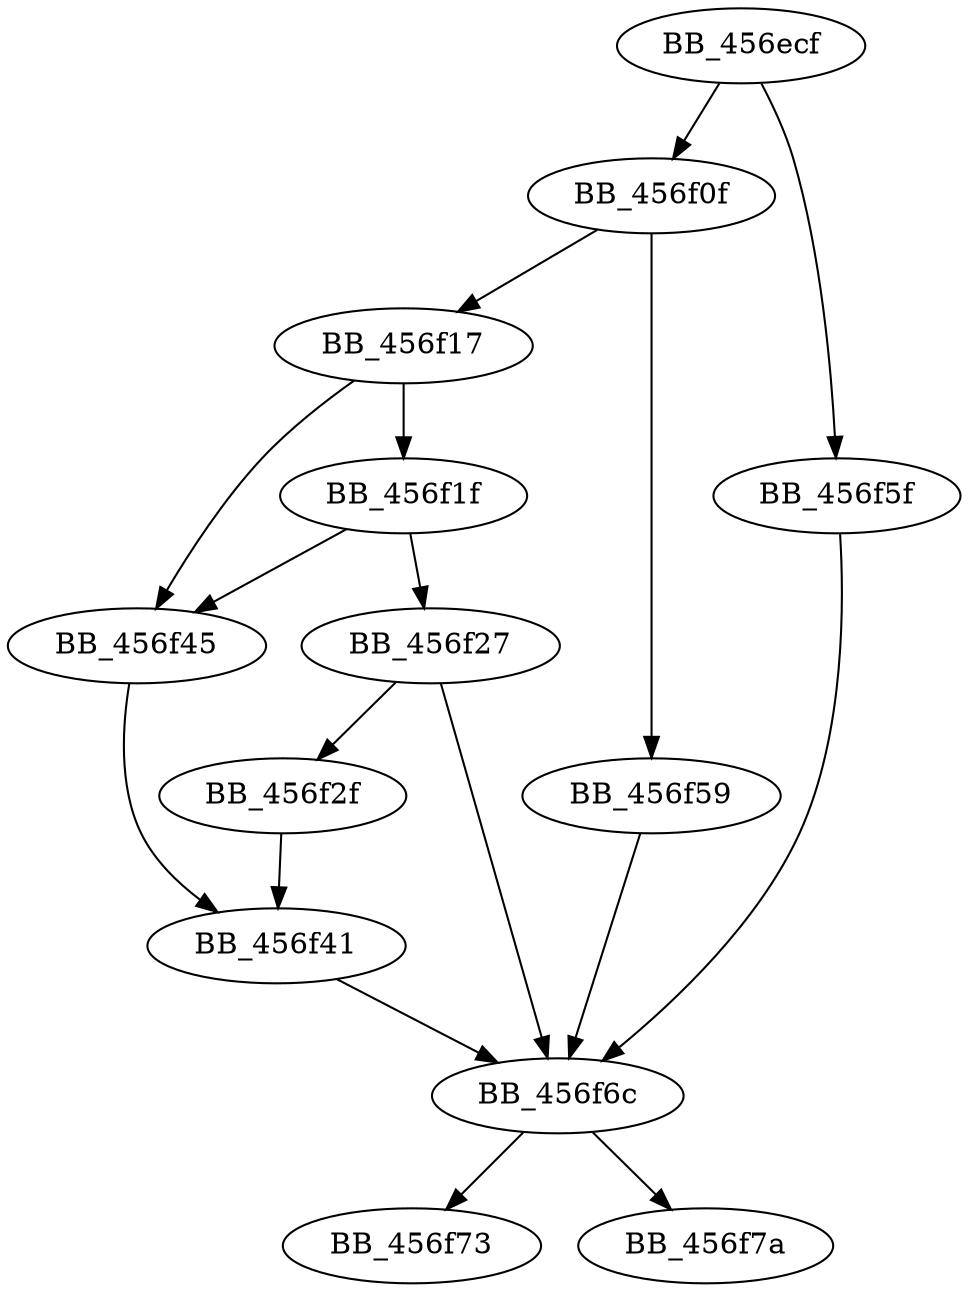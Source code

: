 DiGraph sub_456ECF{
BB_456ecf->BB_456f0f
BB_456ecf->BB_456f5f
BB_456f0f->BB_456f17
BB_456f0f->BB_456f59
BB_456f17->BB_456f1f
BB_456f17->BB_456f45
BB_456f1f->BB_456f27
BB_456f1f->BB_456f45
BB_456f27->BB_456f2f
BB_456f27->BB_456f6c
BB_456f2f->BB_456f41
BB_456f41->BB_456f6c
BB_456f45->BB_456f41
BB_456f59->BB_456f6c
BB_456f5f->BB_456f6c
BB_456f6c->BB_456f73
BB_456f6c->BB_456f7a
}
